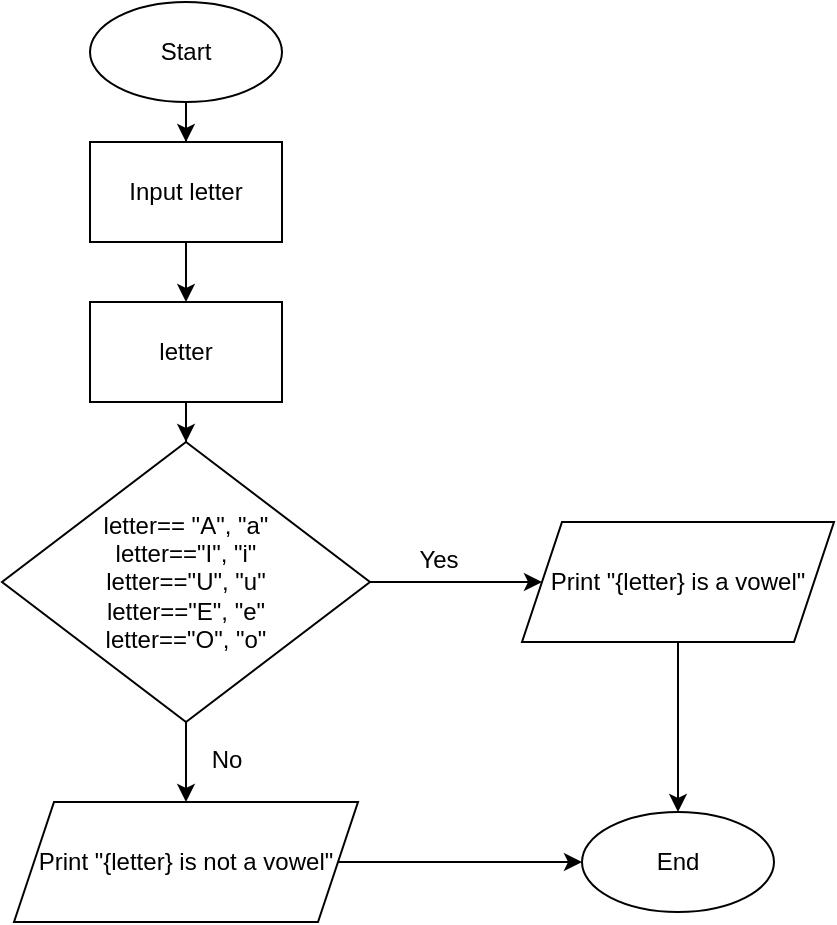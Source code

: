 <mxfile version="14.5.7" type="device"><diagram id="RWmgm6WR6SkRsiLdUkL-" name="Page-1"><mxGraphModel dx="1038" dy="523" grid="1" gridSize="10" guides="1" tooltips="1" connect="1" arrows="1" fold="1" page="1" pageScale="1" pageWidth="827" pageHeight="1169" math="0" shadow="0"><root><mxCell id="0"/><mxCell id="1" parent="0"/><mxCell id="gBkxnwizBwn_wjpTivlx-1" value="" style="edgeStyle=orthogonalEdgeStyle;rounded=0;orthogonalLoop=1;jettySize=auto;html=1;" edge="1" parent="1" source="gBkxnwizBwn_wjpTivlx-2" target="gBkxnwizBwn_wjpTivlx-4"><mxGeometry relative="1" as="geometry"/></mxCell><mxCell id="gBkxnwizBwn_wjpTivlx-2" value="Start" style="ellipse;whiteSpace=wrap;html=1;" vertex="1" parent="1"><mxGeometry x="366" y="50" width="96" height="50" as="geometry"/></mxCell><mxCell id="gBkxnwizBwn_wjpTivlx-3" value="" style="edgeStyle=orthogonalEdgeStyle;rounded=0;orthogonalLoop=1;jettySize=auto;html=1;" edge="1" parent="1" source="gBkxnwizBwn_wjpTivlx-4" target="gBkxnwizBwn_wjpTivlx-6"><mxGeometry relative="1" as="geometry"/></mxCell><mxCell id="gBkxnwizBwn_wjpTivlx-4" value="Input letter" style="whiteSpace=wrap;html=1;" vertex="1" parent="1"><mxGeometry x="366" y="120" width="96" height="50" as="geometry"/></mxCell><mxCell id="gBkxnwizBwn_wjpTivlx-14" value="" style="edgeStyle=orthogonalEdgeStyle;rounded=0;orthogonalLoop=1;jettySize=auto;html=1;" edge="1" parent="1" source="gBkxnwizBwn_wjpTivlx-6" target="gBkxnwizBwn_wjpTivlx-13"><mxGeometry relative="1" as="geometry"/></mxCell><mxCell id="gBkxnwizBwn_wjpTivlx-6" value="letter" style="whiteSpace=wrap;html=1;" vertex="1" parent="1"><mxGeometry x="366" y="200" width="96" height="50" as="geometry"/></mxCell><mxCell id="gBkxnwizBwn_wjpTivlx-9" value="" style="edgeStyle=orthogonalEdgeStyle;rounded=0;orthogonalLoop=1;jettySize=auto;html=1;" edge="1" parent="1" source="gBkxnwizBwn_wjpTivlx-10" target="gBkxnwizBwn_wjpTivlx-11"><mxGeometry relative="1" as="geometry"/></mxCell><mxCell id="gBkxnwizBwn_wjpTivlx-10" value="Print &quot;{letter} is a vowel&quot;" style="shape=parallelogram;perimeter=parallelogramPerimeter;whiteSpace=wrap;html=1;fixedSize=1;" vertex="1" parent="1"><mxGeometry x="582" y="310" width="156" height="60" as="geometry"/></mxCell><mxCell id="gBkxnwizBwn_wjpTivlx-11" value="End" style="ellipse;whiteSpace=wrap;html=1;" vertex="1" parent="1"><mxGeometry x="612" y="455" width="96" height="50" as="geometry"/></mxCell><mxCell id="gBkxnwizBwn_wjpTivlx-15" value="" style="edgeStyle=orthogonalEdgeStyle;rounded=0;orthogonalLoop=1;jettySize=auto;html=1;" edge="1" parent="1" source="gBkxnwizBwn_wjpTivlx-13" target="gBkxnwizBwn_wjpTivlx-10"><mxGeometry relative="1" as="geometry"/></mxCell><mxCell id="gBkxnwizBwn_wjpTivlx-17" value="" style="edgeStyle=orthogonalEdgeStyle;rounded=0;orthogonalLoop=1;jettySize=auto;html=1;" edge="1" parent="1" source="gBkxnwizBwn_wjpTivlx-13" target="gBkxnwizBwn_wjpTivlx-16"><mxGeometry relative="1" as="geometry"/></mxCell><mxCell id="gBkxnwizBwn_wjpTivlx-13" value="letter== &quot;A&quot;, &quot;a&quot;&lt;br&gt;letter==&quot;I&quot;, &quot;i&quot;&lt;br&gt;letter==&quot;U&quot;, &quot;u&quot;&lt;br&gt;letter==&quot;E&quot;, &quot;e&quot;&lt;br&gt;letter==&quot;O&quot;, &quot;o&quot;" style="rhombus;whiteSpace=wrap;html=1;" vertex="1" parent="1"><mxGeometry x="322" y="270" width="184" height="140" as="geometry"/></mxCell><mxCell id="gBkxnwizBwn_wjpTivlx-18" value="" style="edgeStyle=orthogonalEdgeStyle;rounded=0;orthogonalLoop=1;jettySize=auto;html=1;" edge="1" parent="1" source="gBkxnwizBwn_wjpTivlx-16" target="gBkxnwizBwn_wjpTivlx-11"><mxGeometry relative="1" as="geometry"/></mxCell><mxCell id="gBkxnwizBwn_wjpTivlx-16" value="Print &quot;{letter} is not a vowel&quot;" style="shape=parallelogram;perimeter=parallelogramPerimeter;whiteSpace=wrap;html=1;fixedSize=1;" vertex="1" parent="1"><mxGeometry x="328" y="450" width="172" height="60" as="geometry"/></mxCell><mxCell id="gBkxnwizBwn_wjpTivlx-19" value="&lt;font style=&quot;font-size: 12px;&quot;&gt;No&lt;/font&gt;" style="text;strokeColor=none;fillColor=none;html=1;fontSize=24;fontStyle=0;verticalAlign=middle;align=center;" vertex="1" parent="1"><mxGeometry x="414" y="420" width="40" height="10" as="geometry"/></mxCell><mxCell id="gBkxnwizBwn_wjpTivlx-20" value="&lt;font style=&quot;font-size: 12px&quot;&gt;Yes&lt;/font&gt;" style="text;strokeColor=none;fillColor=none;html=1;fontSize=24;fontStyle=0;verticalAlign=middle;align=center;" vertex="1" parent="1"><mxGeometry x="520" y="320" width="40" height="10" as="geometry"/></mxCell></root></mxGraphModel></diagram></mxfile>